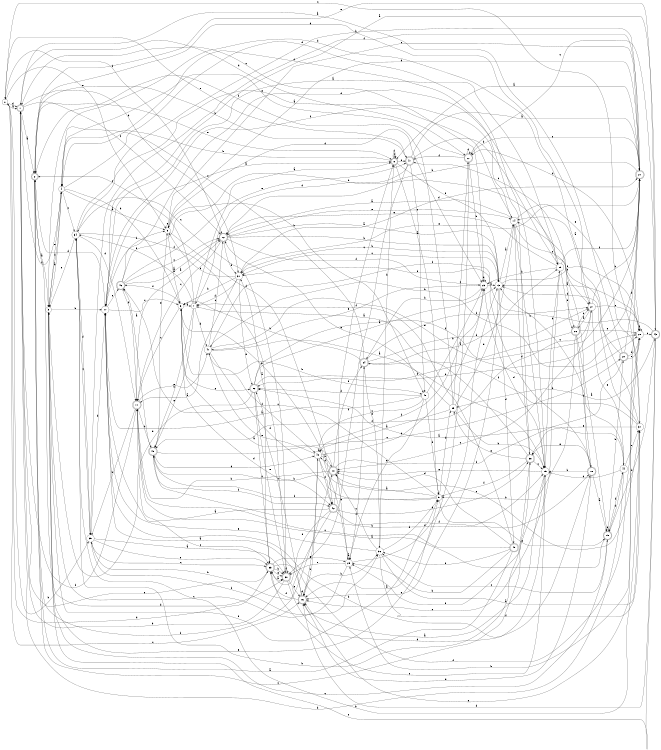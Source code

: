 digraph n40_3 {
__start0 [label="" shape="none"];

rankdir=LR;
size="8,5";

s0 [style="filled", color="black", fillcolor="white" shape="circle", label="0"];
s1 [style="rounded,filled", color="black", fillcolor="white" shape="doublecircle", label="1"];
s2 [style="rounded,filled", color="black", fillcolor="white" shape="doublecircle", label="2"];
s3 [style="filled", color="black", fillcolor="white" shape="circle", label="3"];
s4 [style="filled", color="black", fillcolor="white" shape="circle", label="4"];
s5 [style="filled", color="black", fillcolor="white" shape="circle", label="5"];
s6 [style="filled", color="black", fillcolor="white" shape="circle", label="6"];
s7 [style="filled", color="black", fillcolor="white" shape="circle", label="7"];
s8 [style="rounded,filled", color="black", fillcolor="white" shape="doublecircle", label="8"];
s9 [style="filled", color="black", fillcolor="white" shape="circle", label="9"];
s10 [style="rounded,filled", color="black", fillcolor="white" shape="doublecircle", label="10"];
s11 [style="rounded,filled", color="black", fillcolor="white" shape="doublecircle", label="11"];
s12 [style="rounded,filled", color="black", fillcolor="white" shape="doublecircle", label="12"];
s13 [style="filled", color="black", fillcolor="white" shape="circle", label="13"];
s14 [style="filled", color="black", fillcolor="white" shape="circle", label="14"];
s15 [style="filled", color="black", fillcolor="white" shape="circle", label="15"];
s16 [style="rounded,filled", color="black", fillcolor="white" shape="doublecircle", label="16"];
s17 [style="filled", color="black", fillcolor="white" shape="circle", label="17"];
s18 [style="rounded,filled", color="black", fillcolor="white" shape="doublecircle", label="18"];
s19 [style="rounded,filled", color="black", fillcolor="white" shape="doublecircle", label="19"];
s20 [style="rounded,filled", color="black", fillcolor="white" shape="doublecircle", label="20"];
s21 [style="rounded,filled", color="black", fillcolor="white" shape="doublecircle", label="21"];
s22 [style="rounded,filled", color="black", fillcolor="white" shape="doublecircle", label="22"];
s23 [style="filled", color="black", fillcolor="white" shape="circle", label="23"];
s24 [style="rounded,filled", color="black", fillcolor="white" shape="doublecircle", label="24"];
s25 [style="filled", color="black", fillcolor="white" shape="circle", label="25"];
s26 [style="rounded,filled", color="black", fillcolor="white" shape="doublecircle", label="26"];
s27 [style="filled", color="black", fillcolor="white" shape="circle", label="27"];
s28 [style="filled", color="black", fillcolor="white" shape="circle", label="28"];
s29 [style="filled", color="black", fillcolor="white" shape="circle", label="29"];
s30 [style="rounded,filled", color="black", fillcolor="white" shape="doublecircle", label="30"];
s31 [style="filled", color="black", fillcolor="white" shape="circle", label="31"];
s32 [style="rounded,filled", color="black", fillcolor="white" shape="doublecircle", label="32"];
s33 [style="rounded,filled", color="black", fillcolor="white" shape="doublecircle", label="33"];
s34 [style="filled", color="black", fillcolor="white" shape="circle", label="34"];
s35 [style="filled", color="black", fillcolor="white" shape="circle", label="35"];
s36 [style="filled", color="black", fillcolor="white" shape="circle", label="36"];
s37 [style="filled", color="black", fillcolor="white" shape="circle", label="37"];
s38 [style="rounded,filled", color="black", fillcolor="white" shape="doublecircle", label="38"];
s39 [style="filled", color="black", fillcolor="white" shape="circle", label="39"];
s40 [style="filled", color="black", fillcolor="white" shape="circle", label="40"];
s41 [style="filled", color="black", fillcolor="white" shape="circle", label="41"];
s42 [style="rounded,filled", color="black", fillcolor="white" shape="doublecircle", label="42"];
s43 [style="rounded,filled", color="black", fillcolor="white" shape="doublecircle", label="43"];
s44 [style="filled", color="black", fillcolor="white" shape="circle", label="44"];
s45 [style="rounded,filled", color="black", fillcolor="white" shape="doublecircle", label="45"];
s46 [style="rounded,filled", color="black", fillcolor="white" shape="doublecircle", label="46"];
s47 [style="rounded,filled", color="black", fillcolor="white" shape="doublecircle", label="47"];
s48 [style="filled", color="black", fillcolor="white" shape="circle", label="48"];
s49 [style="rounded,filled", color="black", fillcolor="white" shape="doublecircle", label="49"];
s0 -> s1 [label="a"];
s0 -> s35 [label="b"];
s0 -> s16 [label="c"];
s0 -> s1 [label="d"];
s0 -> s5 [label="e"];
s0 -> s12 [label="f"];
s1 -> s2 [label="a"];
s1 -> s31 [label="b"];
s1 -> s12 [label="c"];
s1 -> s22 [label="d"];
s1 -> s33 [label="e"];
s1 -> s4 [label="f"];
s2 -> s3 [label="a"];
s2 -> s47 [label="b"];
s2 -> s38 [label="c"];
s2 -> s30 [label="d"];
s2 -> s8 [label="e"];
s2 -> s10 [label="f"];
s3 -> s4 [label="a"];
s3 -> s17 [label="b"];
s3 -> s19 [label="c"];
s3 -> s27 [label="d"];
s3 -> s9 [label="e"];
s3 -> s9 [label="f"];
s4 -> s5 [label="a"];
s4 -> s6 [label="b"];
s4 -> s34 [label="c"];
s4 -> s15 [label="d"];
s4 -> s3 [label="e"];
s4 -> s3 [label="f"];
s5 -> s6 [label="a"];
s5 -> s48 [label="b"];
s5 -> s21 [label="c"];
s5 -> s23 [label="d"];
s5 -> s5 [label="e"];
s5 -> s42 [label="f"];
s6 -> s7 [label="a"];
s6 -> s48 [label="b"];
s6 -> s11 [label="c"];
s6 -> s42 [label="d"];
s6 -> s32 [label="e"];
s6 -> s46 [label="f"];
s7 -> s8 [label="a"];
s7 -> s45 [label="b"];
s7 -> s2 [label="c"];
s7 -> s41 [label="d"];
s7 -> s45 [label="e"];
s7 -> s34 [label="f"];
s8 -> s9 [label="a"];
s8 -> s4 [label="b"];
s8 -> s8 [label="c"];
s8 -> s8 [label="d"];
s8 -> s47 [label="e"];
s8 -> s13 [label="f"];
s9 -> s10 [label="a"];
s9 -> s45 [label="b"];
s9 -> s46 [label="c"];
s9 -> s39 [label="d"];
s9 -> s19 [label="e"];
s9 -> s45 [label="f"];
s10 -> s6 [label="a"];
s10 -> s11 [label="b"];
s10 -> s27 [label="c"];
s10 -> s40 [label="d"];
s10 -> s29 [label="e"];
s10 -> s24 [label="f"];
s11 -> s12 [label="a"];
s11 -> s35 [label="b"];
s11 -> s33 [label="c"];
s11 -> s45 [label="d"];
s11 -> s41 [label="e"];
s11 -> s1 [label="f"];
s12 -> s13 [label="a"];
s12 -> s13 [label="b"];
s12 -> s11 [label="c"];
s12 -> s31 [label="d"];
s12 -> s14 [label="e"];
s12 -> s23 [label="f"];
s13 -> s14 [label="a"];
s13 -> s31 [label="b"];
s13 -> s31 [label="c"];
s13 -> s49 [label="d"];
s13 -> s16 [label="e"];
s13 -> s28 [label="f"];
s14 -> s12 [label="a"];
s14 -> s15 [label="b"];
s14 -> s27 [label="c"];
s14 -> s38 [label="d"];
s14 -> s37 [label="e"];
s14 -> s17 [label="f"];
s15 -> s16 [label="a"];
s15 -> s25 [label="b"];
s15 -> s33 [label="c"];
s15 -> s23 [label="d"];
s15 -> s10 [label="e"];
s15 -> s29 [label="f"];
s16 -> s17 [label="a"];
s16 -> s36 [label="b"];
s16 -> s32 [label="c"];
s16 -> s16 [label="d"];
s16 -> s40 [label="e"];
s16 -> s33 [label="f"];
s17 -> s8 [label="a"];
s17 -> s18 [label="b"];
s17 -> s6 [label="c"];
s17 -> s2 [label="d"];
s17 -> s46 [label="e"];
s17 -> s5 [label="f"];
s18 -> s19 [label="a"];
s18 -> s15 [label="b"];
s18 -> s47 [label="c"];
s18 -> s16 [label="d"];
s18 -> s38 [label="e"];
s18 -> s31 [label="f"];
s19 -> s11 [label="a"];
s19 -> s20 [label="b"];
s19 -> s36 [label="c"];
s19 -> s43 [label="d"];
s19 -> s19 [label="e"];
s19 -> s44 [label="f"];
s20 -> s1 [label="a"];
s20 -> s21 [label="b"];
s20 -> s14 [label="c"];
s20 -> s28 [label="d"];
s20 -> s28 [label="e"];
s20 -> s10 [label="f"];
s21 -> s8 [label="a"];
s21 -> s12 [label="b"];
s21 -> s22 [label="c"];
s21 -> s5 [label="d"];
s21 -> s31 [label="e"];
s21 -> s35 [label="f"];
s22 -> s16 [label="a"];
s22 -> s23 [label="b"];
s22 -> s43 [label="c"];
s22 -> s22 [label="d"];
s22 -> s4 [label="e"];
s22 -> s47 [label="f"];
s23 -> s13 [label="a"];
s23 -> s24 [label="b"];
s23 -> s1 [label="c"];
s23 -> s23 [label="d"];
s23 -> s41 [label="e"];
s23 -> s40 [label="f"];
s24 -> s25 [label="a"];
s24 -> s6 [label="b"];
s24 -> s4 [label="c"];
s24 -> s27 [label="d"];
s24 -> s36 [label="e"];
s24 -> s27 [label="f"];
s25 -> s17 [label="a"];
s25 -> s23 [label="b"];
s25 -> s16 [label="c"];
s25 -> s26 [label="d"];
s25 -> s12 [label="e"];
s25 -> s21 [label="f"];
s26 -> s19 [label="a"];
s26 -> s9 [label="b"];
s26 -> s27 [label="c"];
s26 -> s32 [label="d"];
s26 -> s28 [label="e"];
s26 -> s18 [label="f"];
s27 -> s26 [label="a"];
s27 -> s21 [label="b"];
s27 -> s28 [label="c"];
s27 -> s2 [label="d"];
s27 -> s44 [label="e"];
s27 -> s45 [label="f"];
s28 -> s13 [label="a"];
s28 -> s29 [label="b"];
s28 -> s43 [label="c"];
s28 -> s22 [label="d"];
s28 -> s16 [label="e"];
s28 -> s28 [label="f"];
s29 -> s29 [label="a"];
s29 -> s6 [label="b"];
s29 -> s3 [label="c"];
s29 -> s13 [label="d"];
s29 -> s30 [label="e"];
s29 -> s24 [label="f"];
s30 -> s31 [label="a"];
s30 -> s1 [label="b"];
s30 -> s34 [label="c"];
s30 -> s15 [label="d"];
s30 -> s16 [label="e"];
s30 -> s30 [label="f"];
s31 -> s11 [label="a"];
s31 -> s6 [label="b"];
s31 -> s5 [label="c"];
s31 -> s21 [label="d"];
s31 -> s32 [label="e"];
s31 -> s7 [label="f"];
s32 -> s13 [label="a"];
s32 -> s21 [label="b"];
s32 -> s33 [label="c"];
s32 -> s3 [label="d"];
s32 -> s30 [label="e"];
s32 -> s21 [label="f"];
s33 -> s30 [label="a"];
s33 -> s30 [label="b"];
s33 -> s29 [label="c"];
s33 -> s0 [label="d"];
s33 -> s30 [label="e"];
s33 -> s21 [label="f"];
s34 -> s14 [label="a"];
s34 -> s21 [label="b"];
s34 -> s35 [label="c"];
s34 -> s11 [label="d"];
s34 -> s3 [label="e"];
s34 -> s33 [label="f"];
s35 -> s30 [label="a"];
s35 -> s17 [label="b"];
s35 -> s33 [label="c"];
s35 -> s34 [label="d"];
s35 -> s33 [label="e"];
s35 -> s36 [label="f"];
s36 -> s37 [label="a"];
s36 -> s8 [label="b"];
s36 -> s10 [label="c"];
s36 -> s9 [label="d"];
s36 -> s17 [label="e"];
s36 -> s37 [label="f"];
s37 -> s14 [label="a"];
s37 -> s34 [label="b"];
s37 -> s0 [label="c"];
s37 -> s13 [label="d"];
s37 -> s38 [label="e"];
s37 -> s24 [label="f"];
s38 -> s7 [label="a"];
s38 -> s34 [label="b"];
s38 -> s15 [label="c"];
s38 -> s4 [label="d"];
s38 -> s39 [label="e"];
s38 -> s9 [label="f"];
s39 -> s40 [label="a"];
s39 -> s15 [label="b"];
s39 -> s22 [label="c"];
s39 -> s14 [label="d"];
s39 -> s12 [label="e"];
s39 -> s2 [label="f"];
s40 -> s10 [label="a"];
s40 -> s16 [label="b"];
s40 -> s37 [label="c"];
s40 -> s23 [label="d"];
s40 -> s41 [label="e"];
s40 -> s42 [label="f"];
s41 -> s15 [label="a"];
s41 -> s28 [label="b"];
s41 -> s12 [label="c"];
s41 -> s42 [label="d"];
s41 -> s28 [label="e"];
s41 -> s40 [label="f"];
s42 -> s17 [label="a"];
s42 -> s35 [label="b"];
s42 -> s8 [label="c"];
s42 -> s38 [label="d"];
s42 -> s33 [label="e"];
s42 -> s15 [label="f"];
s43 -> s17 [label="a"];
s43 -> s39 [label="b"];
s43 -> s3 [label="c"];
s43 -> s16 [label="d"];
s43 -> s2 [label="e"];
s43 -> s41 [label="f"];
s44 -> s32 [label="a"];
s44 -> s1 [label="b"];
s44 -> s13 [label="c"];
s44 -> s15 [label="d"];
s44 -> s37 [label="e"];
s44 -> s19 [label="f"];
s45 -> s46 [label="a"];
s45 -> s18 [label="b"];
s45 -> s20 [label="c"];
s45 -> s40 [label="d"];
s45 -> s5 [label="e"];
s45 -> s42 [label="f"];
s46 -> s12 [label="a"];
s46 -> s26 [label="b"];
s46 -> s12 [label="c"];
s46 -> s25 [label="d"];
s46 -> s47 [label="e"];
s46 -> s11 [label="f"];
s47 -> s21 [label="a"];
s47 -> s25 [label="b"];
s47 -> s48 [label="c"];
s47 -> s7 [label="d"];
s47 -> s0 [label="e"];
s47 -> s30 [label="f"];
s48 -> s17 [label="a"];
s48 -> s23 [label="b"];
s48 -> s40 [label="c"];
s48 -> s9 [label="d"];
s48 -> s29 [label="e"];
s48 -> s32 [label="f"];
s49 -> s2 [label="a"];
s49 -> s29 [label="b"];
s49 -> s11 [label="c"];
s49 -> s10 [label="d"];
s49 -> s36 [label="e"];
s49 -> s7 [label="f"];

}